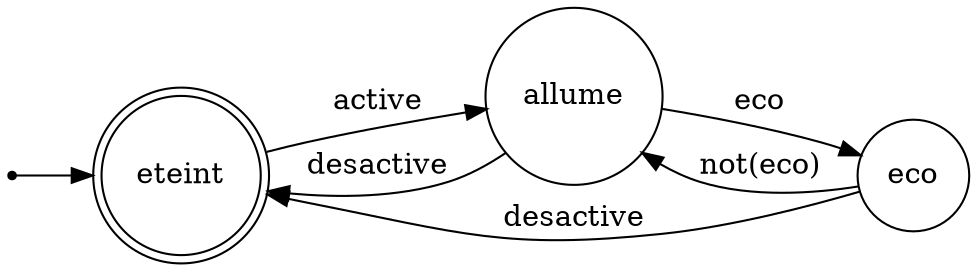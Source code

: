 digraph lampe{
rankdir=LR;
size="8,5"
node [shape = doublecircle];eteint;
node [shape = point ]; qi
node [shape = circle];
qi -> eteint;
node [shape = circle];allume;
node [shape = circle];eco;
eteint -> allume [ label = "active"];
allume -> eteint [ label = "desactive"];
allume -> eco [ label = "eco"];
eco -> eteint [ label = "desactive"];
eco -> allume [ label = "not(eco)"];
}